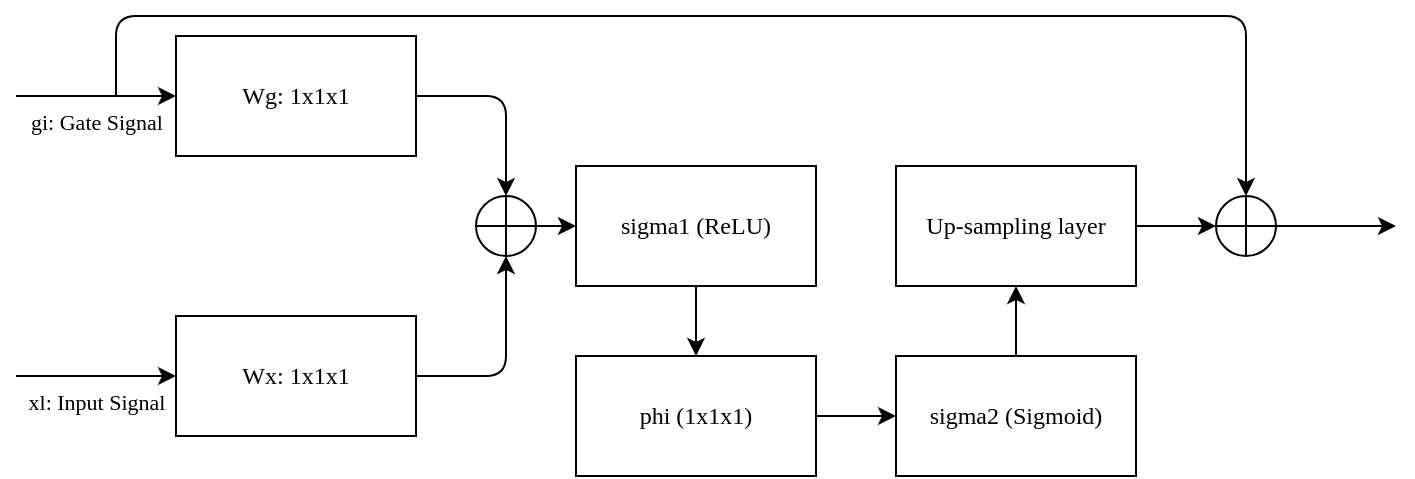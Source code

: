 <mxfile>
    <diagram id="41XG7sh8OsYlQNBDwKQR" name="第 1 页">
        <mxGraphModel dx="1725" dy="475" grid="1" gridSize="10" guides="1" tooltips="1" connect="1" arrows="1" fold="1" page="1" pageScale="1" pageWidth="850" pageHeight="1100" background="#FFFFFF" math="0" shadow="0">
            <root>
                <mxCell id="0"/>
                <mxCell id="1" parent="0"/>
                <mxCell id="2" value="&lt;font face=&quot;Times New Roman&quot;&gt;Wg: 1x1x1&lt;/font&gt;" style="rounded=0;whiteSpace=wrap;html=1;strokeColor=#000000;fillColor=#FFFFFF;fontColor=#000000;" vertex="1" parent="1">
                    <mxGeometry x="80" y="70" width="120" height="60" as="geometry"/>
                </mxCell>
                <mxCell id="4" value="" style="verticalLabelPosition=bottom;verticalAlign=top;html=1;shape=mxgraph.flowchart.summing_function;strokeColor=#000000;fillColor=#FFFFFF;" vertex="1" parent="1">
                    <mxGeometry x="230" y="150" width="30" height="30" as="geometry"/>
                </mxCell>
                <mxCell id="5" value="&lt;font face=&quot;Times New Roman&quot;&gt;sigma1 (ReLU)&lt;/font&gt;" style="rounded=0;whiteSpace=wrap;html=1;strokeColor=#000000;fillColor=#FFFFFF;fontColor=#000000;" vertex="1" parent="1">
                    <mxGeometry x="280" y="135" width="120" height="60" as="geometry"/>
                </mxCell>
                <mxCell id="6" value="&lt;font face=&quot;Times New Roman&quot;&gt;phi (1x1x1)&lt;/font&gt;" style="rounded=0;whiteSpace=wrap;html=1;strokeColor=#000000;fillColor=#FFFFFF;fontColor=#000000;" vertex="1" parent="1">
                    <mxGeometry x="280" y="230" width="120" height="60" as="geometry"/>
                </mxCell>
                <mxCell id="7" value="&lt;font face=&quot;Times New Roman&quot;&gt;sigma2 (Sigmoid)&lt;/font&gt;" style="rounded=0;whiteSpace=wrap;html=1;strokeColor=#000000;fillColor=#FFFFFF;fontColor=#000000;" vertex="1" parent="1">
                    <mxGeometry x="440" y="230" width="120" height="60" as="geometry"/>
                </mxCell>
                <mxCell id="8" value="" style="verticalLabelPosition=bottom;verticalAlign=top;html=1;shape=mxgraph.flowchart.summing_function;strokeColor=#000000;fillColor=#FFFFFF;" vertex="1" parent="1">
                    <mxGeometry x="600" y="150" width="30" height="30" as="geometry"/>
                </mxCell>
                <mxCell id="10" value="" style="endArrow=classic;html=1;exitX=1;exitY=0.5;exitDx=0;exitDy=0;entryX=0.5;entryY=0;entryDx=0;entryDy=0;entryPerimeter=0;fontColor=#000000;strokeColor=#000000;" edge="1" parent="1" source="2" target="4">
                    <mxGeometry width="50" height="50" relative="1" as="geometry">
                        <mxPoint x="230" y="160" as="sourcePoint"/>
                        <mxPoint x="280" y="110" as="targetPoint"/>
                        <Array as="points">
                            <mxPoint x="245" y="100"/>
                        </Array>
                    </mxGeometry>
                </mxCell>
                <mxCell id="11" value="" style="edgeStyle=segmentEdgeStyle;endArrow=classic;html=1;entryX=0.5;entryY=1;entryDx=0;entryDy=0;entryPerimeter=0;exitX=1;exitY=0.5;exitDx=0;exitDy=0;fontColor=#000000;strokeColor=#000000;" edge="1" parent="1" target="4">
                    <mxGeometry width="50" height="50" relative="1" as="geometry">
                        <mxPoint x="200.0" y="240" as="sourcePoint"/>
                        <mxPoint x="280" y="110" as="targetPoint"/>
                    </mxGeometry>
                </mxCell>
                <mxCell id="12" value="" style="endArrow=classic;html=1;exitX=1;exitY=0.5;exitDx=0;exitDy=0;exitPerimeter=0;entryX=0;entryY=0.5;entryDx=0;entryDy=0;fontColor=#000000;strokeColor=#000000;" edge="1" parent="1" source="4" target="5">
                    <mxGeometry width="50" height="50" relative="1" as="geometry">
                        <mxPoint x="230" y="160" as="sourcePoint"/>
                        <mxPoint x="280" y="110" as="targetPoint"/>
                    </mxGeometry>
                </mxCell>
                <mxCell id="16" value="" style="endArrow=classic;html=1;exitX=1;exitY=0.5;exitDx=0;exitDy=0;exitPerimeter=0;fontColor=#000000;strokeColor=#000000;" edge="1" parent="1" source="8">
                    <mxGeometry width="50" height="50" relative="1" as="geometry">
                        <mxPoint x="480" y="140" as="sourcePoint"/>
                        <mxPoint x="690" y="165" as="targetPoint"/>
                    </mxGeometry>
                </mxCell>
                <mxCell id="17" value="xl: Input Signal" style="endArrow=classic;html=1;entryX=0;entryY=0.5;entryDx=0;entryDy=0;fontColor=#000000;strokeColor=#000000;verticalAlign=top;labelBackgroundColor=#FFFFFF;fontFamily=Times New Roman;" edge="1" parent="1">
                    <mxGeometry width="50" height="50" relative="1" as="geometry">
                        <mxPoint y="240" as="sourcePoint"/>
                        <mxPoint x="80" y="240" as="targetPoint"/>
                    </mxGeometry>
                </mxCell>
                <mxCell id="18" value="&lt;font face=&quot;Times New Roman&quot;&gt;&lt;span&gt;gi: Gate Signal&lt;/span&gt;&lt;/font&gt;" style="endArrow=classic;html=1;fontColor=#000000;strokeColor=#000000;verticalAlign=top;labelBackgroundColor=#FFFFFF;" edge="1" parent="1">
                    <mxGeometry width="50" height="50" relative="1" as="geometry">
                        <mxPoint y="100" as="sourcePoint"/>
                        <mxPoint x="80" y="100" as="targetPoint"/>
                        <mxPoint as="offset"/>
                    </mxGeometry>
                </mxCell>
                <mxCell id="19" value="" style="edgeStyle=elbowEdgeStyle;elbow=vertical;endArrow=classic;html=1;entryX=0.5;entryY=0;entryDx=0;entryDy=0;entryPerimeter=0;fontColor=#000000;strokeColor=#000000;" edge="1" parent="1" target="8">
                    <mxGeometry width="50" height="50" relative="1" as="geometry">
                        <mxPoint x="50" y="100" as="sourcePoint"/>
                        <mxPoint x="430" y="100" as="targetPoint"/>
                        <Array as="points">
                            <mxPoint x="400" y="60"/>
                        </Array>
                    </mxGeometry>
                </mxCell>
                <mxCell id="20" value="&lt;font face=&quot;Times New Roman&quot;&gt;Wx: 1x1x1&lt;/font&gt;" style="rounded=0;whiteSpace=wrap;html=1;strokeColor=#000000;fillColor=#FFFFFF;fontColor=#000000;" vertex="1" parent="1">
                    <mxGeometry x="80" y="210" width="120" height="60" as="geometry"/>
                </mxCell>
                <mxCell id="24" value="&lt;font face=&quot;Times New Roman&quot;&gt;Up-sampling layer&lt;/font&gt;" style="rounded=0;whiteSpace=wrap;html=1;strokeColor=#000000;fillColor=#FFFFFF;fontColor=#000000;" vertex="1" parent="1">
                    <mxGeometry x="440" y="135" width="120" height="60" as="geometry"/>
                </mxCell>
                <mxCell id="27" value="" style="endArrow=classic;html=1;labelBackgroundColor=#FFFFFF;fontFamily=Times New Roman;fontColor=#000000;strokeColor=#000000;verticalAlign=top;exitX=0.5;exitY=1;exitDx=0;exitDy=0;entryX=0.5;entryY=0;entryDx=0;entryDy=0;" edge="1" parent="1" source="5" target="6">
                    <mxGeometry width="50" height="50" relative="1" as="geometry">
                        <mxPoint x="390" y="250" as="sourcePoint"/>
                        <mxPoint x="440" y="200" as="targetPoint"/>
                    </mxGeometry>
                </mxCell>
                <mxCell id="28" value="" style="endArrow=classic;html=1;labelBackgroundColor=#FFFFFF;fontFamily=Times New Roman;fontColor=#000000;strokeColor=#000000;verticalAlign=top;exitX=1;exitY=0.5;exitDx=0;exitDy=0;entryX=0;entryY=0.5;entryDx=0;entryDy=0;" edge="1" parent="1" source="6" target="7">
                    <mxGeometry width="50" height="50" relative="1" as="geometry">
                        <mxPoint x="390" y="250" as="sourcePoint"/>
                        <mxPoint x="440" y="200" as="targetPoint"/>
                    </mxGeometry>
                </mxCell>
                <mxCell id="29" value="" style="endArrow=classic;html=1;labelBackgroundColor=#FFFFFF;fontFamily=Times New Roman;fontColor=#000000;strokeColor=#000000;verticalAlign=top;exitX=0.5;exitY=0;exitDx=0;exitDy=0;entryX=0.5;entryY=1;entryDx=0;entryDy=0;" edge="1" parent="1" source="7" target="24">
                    <mxGeometry width="50" height="50" relative="1" as="geometry">
                        <mxPoint x="390" y="250" as="sourcePoint"/>
                        <mxPoint x="440" y="200" as="targetPoint"/>
                    </mxGeometry>
                </mxCell>
                <mxCell id="30" value="" style="endArrow=classic;html=1;labelBackgroundColor=#FFFFFF;fontFamily=Times New Roman;fontColor=#000000;strokeColor=#000000;verticalAlign=top;exitX=1;exitY=0.5;exitDx=0;exitDy=0;entryX=0;entryY=0.5;entryDx=0;entryDy=0;entryPerimeter=0;" edge="1" parent="1" source="24" target="8">
                    <mxGeometry width="50" height="50" relative="1" as="geometry">
                        <mxPoint x="390" y="250" as="sourcePoint"/>
                        <mxPoint x="440" y="200" as="targetPoint"/>
                    </mxGeometry>
                </mxCell>
            </root>
        </mxGraphModel>
    </diagram>
</mxfile>